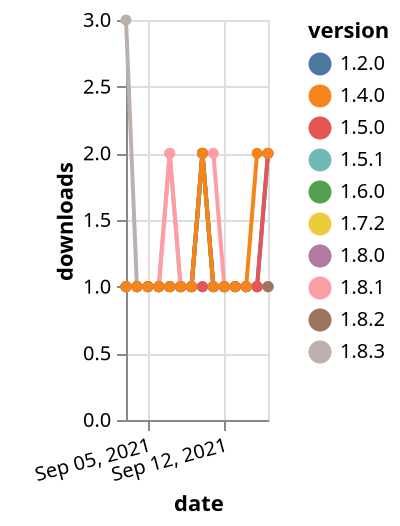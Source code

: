 {"$schema": "https://vega.github.io/schema/vega-lite/v5.json", "description": "A simple bar chart with embedded data.", "data": {"values": [{"date": "2021-09-03", "total": 135, "delta": 1, "version": "1.6.0"}, {"date": "2021-09-04", "total": 136, "delta": 1, "version": "1.6.0"}, {"date": "2021-09-05", "total": 137, "delta": 1, "version": "1.6.0"}, {"date": "2021-09-06", "total": 138, "delta": 1, "version": "1.6.0"}, {"date": "2021-09-07", "total": 139, "delta": 1, "version": "1.6.0"}, {"date": "2021-09-08", "total": 140, "delta": 1, "version": "1.6.0"}, {"date": "2021-09-09", "total": 141, "delta": 1, "version": "1.6.0"}, {"date": "2021-09-10", "total": 143, "delta": 2, "version": "1.6.0"}, {"date": "2021-09-11", "total": 144, "delta": 1, "version": "1.6.0"}, {"date": "2021-09-12", "total": 145, "delta": 1, "version": "1.6.0"}, {"date": "2021-09-13", "total": 146, "delta": 1, "version": "1.6.0"}, {"date": "2021-09-14", "total": 147, "delta": 1, "version": "1.6.0"}, {"date": "2021-09-15", "total": 148, "delta": 1, "version": "1.6.0"}, {"date": "2021-09-16", "total": 149, "delta": 1, "version": "1.6.0"}, {"date": "2021-09-03", "total": 133, "delta": 1, "version": "1.8.0"}, {"date": "2021-09-04", "total": 134, "delta": 1, "version": "1.8.0"}, {"date": "2021-09-05", "total": 135, "delta": 1, "version": "1.8.0"}, {"date": "2021-09-06", "total": 136, "delta": 1, "version": "1.8.0"}, {"date": "2021-09-07", "total": 137, "delta": 1, "version": "1.8.0"}, {"date": "2021-09-08", "total": 138, "delta": 1, "version": "1.8.0"}, {"date": "2021-09-09", "total": 139, "delta": 1, "version": "1.8.0"}, {"date": "2021-09-10", "total": 140, "delta": 1, "version": "1.8.0"}, {"date": "2021-09-11", "total": 141, "delta": 1, "version": "1.8.0"}, {"date": "2021-09-12", "total": 142, "delta": 1, "version": "1.8.0"}, {"date": "2021-09-13", "total": 143, "delta": 1, "version": "1.8.0"}, {"date": "2021-09-14", "total": 144, "delta": 1, "version": "1.8.0"}, {"date": "2021-09-15", "total": 145, "delta": 1, "version": "1.8.0"}, {"date": "2021-09-16", "total": 146, "delta": 1, "version": "1.8.0"}, {"date": "2021-09-03", "total": 137, "delta": 1, "version": "1.5.1"}, {"date": "2021-09-04", "total": 138, "delta": 1, "version": "1.5.1"}, {"date": "2021-09-05", "total": 139, "delta": 1, "version": "1.5.1"}, {"date": "2021-09-06", "total": 140, "delta": 1, "version": "1.5.1"}, {"date": "2021-09-07", "total": 141, "delta": 1, "version": "1.5.1"}, {"date": "2021-09-08", "total": 142, "delta": 1, "version": "1.5.1"}, {"date": "2021-09-09", "total": 143, "delta": 1, "version": "1.5.1"}, {"date": "2021-09-10", "total": 144, "delta": 1, "version": "1.5.1"}, {"date": "2021-09-11", "total": 145, "delta": 1, "version": "1.5.1"}, {"date": "2021-09-12", "total": 146, "delta": 1, "version": "1.5.1"}, {"date": "2021-09-13", "total": 147, "delta": 1, "version": "1.5.1"}, {"date": "2021-09-14", "total": 148, "delta": 1, "version": "1.5.1"}, {"date": "2021-09-15", "total": 149, "delta": 1, "version": "1.5.1"}, {"date": "2021-09-16", "total": 150, "delta": 1, "version": "1.5.1"}, {"date": "2021-09-03", "total": 76, "delta": 3, "version": "1.8.3"}, {"date": "2021-09-04", "total": 77, "delta": 1, "version": "1.8.3"}, {"date": "2021-09-05", "total": 78, "delta": 1, "version": "1.8.3"}, {"date": "2021-09-06", "total": 79, "delta": 1, "version": "1.8.3"}, {"date": "2021-09-07", "total": 81, "delta": 2, "version": "1.8.3"}, {"date": "2021-09-08", "total": 82, "delta": 1, "version": "1.8.3"}, {"date": "2021-09-09", "total": 83, "delta": 1, "version": "1.8.3"}, {"date": "2021-09-10", "total": 85, "delta": 2, "version": "1.8.3"}, {"date": "2021-09-11", "total": 86, "delta": 1, "version": "1.8.3"}, {"date": "2021-09-12", "total": 87, "delta": 1, "version": "1.8.3"}, {"date": "2021-09-13", "total": 88, "delta": 1, "version": "1.8.3"}, {"date": "2021-09-14", "total": 89, "delta": 1, "version": "1.8.3"}, {"date": "2021-09-15", "total": 90, "delta": 1, "version": "1.8.3"}, {"date": "2021-09-16", "total": 91, "delta": 1, "version": "1.8.3"}, {"date": "2021-09-03", "total": 139, "delta": 1, "version": "1.7.2"}, {"date": "2021-09-04", "total": 140, "delta": 1, "version": "1.7.2"}, {"date": "2021-09-05", "total": 141, "delta": 1, "version": "1.7.2"}, {"date": "2021-09-06", "total": 142, "delta": 1, "version": "1.7.2"}, {"date": "2021-09-07", "total": 143, "delta": 1, "version": "1.7.2"}, {"date": "2021-09-08", "total": 144, "delta": 1, "version": "1.7.2"}, {"date": "2021-09-09", "total": 145, "delta": 1, "version": "1.7.2"}, {"date": "2021-09-10", "total": 147, "delta": 2, "version": "1.7.2"}, {"date": "2021-09-11", "total": 148, "delta": 1, "version": "1.7.2"}, {"date": "2021-09-12", "total": 149, "delta": 1, "version": "1.7.2"}, {"date": "2021-09-13", "total": 150, "delta": 1, "version": "1.7.2"}, {"date": "2021-09-14", "total": 151, "delta": 1, "version": "1.7.2"}, {"date": "2021-09-15", "total": 152, "delta": 1, "version": "1.7.2"}, {"date": "2021-09-16", "total": 153, "delta": 1, "version": "1.7.2"}, {"date": "2021-09-03", "total": 123, "delta": 1, "version": "1.8.1"}, {"date": "2021-09-04", "total": 124, "delta": 1, "version": "1.8.1"}, {"date": "2021-09-05", "total": 125, "delta": 1, "version": "1.8.1"}, {"date": "2021-09-06", "total": 126, "delta": 1, "version": "1.8.1"}, {"date": "2021-09-07", "total": 128, "delta": 2, "version": "1.8.1"}, {"date": "2021-09-08", "total": 129, "delta": 1, "version": "1.8.1"}, {"date": "2021-09-09", "total": 130, "delta": 1, "version": "1.8.1"}, {"date": "2021-09-10", "total": 132, "delta": 2, "version": "1.8.1"}, {"date": "2021-09-11", "total": 134, "delta": 2, "version": "1.8.1"}, {"date": "2021-09-12", "total": 135, "delta": 1, "version": "1.8.1"}, {"date": "2021-09-13", "total": 136, "delta": 1, "version": "1.8.1"}, {"date": "2021-09-14", "total": 137, "delta": 1, "version": "1.8.1"}, {"date": "2021-09-15", "total": 138, "delta": 1, "version": "1.8.1"}, {"date": "2021-09-16", "total": 139, "delta": 1, "version": "1.8.1"}, {"date": "2021-09-03", "total": 229, "delta": 1, "version": "1.2.0"}, {"date": "2021-09-04", "total": 230, "delta": 1, "version": "1.2.0"}, {"date": "2021-09-05", "total": 231, "delta": 1, "version": "1.2.0"}, {"date": "2021-09-06", "total": 232, "delta": 1, "version": "1.2.0"}, {"date": "2021-09-07", "total": 233, "delta": 1, "version": "1.2.0"}, {"date": "2021-09-08", "total": 234, "delta": 1, "version": "1.2.0"}, {"date": "2021-09-09", "total": 235, "delta": 1, "version": "1.2.0"}, {"date": "2021-09-10", "total": 237, "delta": 2, "version": "1.2.0"}, {"date": "2021-09-11", "total": 238, "delta": 1, "version": "1.2.0"}, {"date": "2021-09-12", "total": 239, "delta": 1, "version": "1.2.0"}, {"date": "2021-09-13", "total": 240, "delta": 1, "version": "1.2.0"}, {"date": "2021-09-14", "total": 241, "delta": 1, "version": "1.2.0"}, {"date": "2021-09-15", "total": 242, "delta": 1, "version": "1.2.0"}, {"date": "2021-09-16", "total": 244, "delta": 2, "version": "1.2.0"}, {"date": "2021-09-03", "total": 130, "delta": 1, "version": "1.8.2"}, {"date": "2021-09-04", "total": 131, "delta": 1, "version": "1.8.2"}, {"date": "2021-09-05", "total": 132, "delta": 1, "version": "1.8.2"}, {"date": "2021-09-06", "total": 133, "delta": 1, "version": "1.8.2"}, {"date": "2021-09-07", "total": 134, "delta": 1, "version": "1.8.2"}, {"date": "2021-09-08", "total": 135, "delta": 1, "version": "1.8.2"}, {"date": "2021-09-09", "total": 136, "delta": 1, "version": "1.8.2"}, {"date": "2021-09-10", "total": 138, "delta": 2, "version": "1.8.2"}, {"date": "2021-09-11", "total": 139, "delta": 1, "version": "1.8.2"}, {"date": "2021-09-12", "total": 140, "delta": 1, "version": "1.8.2"}, {"date": "2021-09-13", "total": 141, "delta": 1, "version": "1.8.2"}, {"date": "2021-09-14", "total": 142, "delta": 1, "version": "1.8.2"}, {"date": "2021-09-15", "total": 143, "delta": 1, "version": "1.8.2"}, {"date": "2021-09-16", "total": 144, "delta": 1, "version": "1.8.2"}, {"date": "2021-09-03", "total": 171, "delta": 1, "version": "1.5.0"}, {"date": "2021-09-04", "total": 172, "delta": 1, "version": "1.5.0"}, {"date": "2021-09-05", "total": 173, "delta": 1, "version": "1.5.0"}, {"date": "2021-09-06", "total": 174, "delta": 1, "version": "1.5.0"}, {"date": "2021-09-07", "total": 175, "delta": 1, "version": "1.5.0"}, {"date": "2021-09-08", "total": 176, "delta": 1, "version": "1.5.0"}, {"date": "2021-09-09", "total": 177, "delta": 1, "version": "1.5.0"}, {"date": "2021-09-10", "total": 178, "delta": 1, "version": "1.5.0"}, {"date": "2021-09-11", "total": 179, "delta": 1, "version": "1.5.0"}, {"date": "2021-09-12", "total": 180, "delta": 1, "version": "1.5.0"}, {"date": "2021-09-13", "total": 181, "delta": 1, "version": "1.5.0"}, {"date": "2021-09-14", "total": 182, "delta": 1, "version": "1.5.0"}, {"date": "2021-09-15", "total": 183, "delta": 1, "version": "1.5.0"}, {"date": "2021-09-16", "total": 185, "delta": 2, "version": "1.5.0"}, {"date": "2021-09-03", "total": 255, "delta": 1, "version": "1.4.0"}, {"date": "2021-09-04", "total": 256, "delta": 1, "version": "1.4.0"}, {"date": "2021-09-05", "total": 257, "delta": 1, "version": "1.4.0"}, {"date": "2021-09-06", "total": 258, "delta": 1, "version": "1.4.0"}, {"date": "2021-09-07", "total": 259, "delta": 1, "version": "1.4.0"}, {"date": "2021-09-08", "total": 260, "delta": 1, "version": "1.4.0"}, {"date": "2021-09-09", "total": 261, "delta": 1, "version": "1.4.0"}, {"date": "2021-09-10", "total": 263, "delta": 2, "version": "1.4.0"}, {"date": "2021-09-11", "total": 264, "delta": 1, "version": "1.4.0"}, {"date": "2021-09-12", "total": 265, "delta": 1, "version": "1.4.0"}, {"date": "2021-09-13", "total": 266, "delta": 1, "version": "1.4.0"}, {"date": "2021-09-14", "total": 267, "delta": 1, "version": "1.4.0"}, {"date": "2021-09-15", "total": 269, "delta": 2, "version": "1.4.0"}, {"date": "2021-09-16", "total": 271, "delta": 2, "version": "1.4.0"}]}, "width": "container", "mark": {"type": "line", "point": {"filled": true}}, "encoding": {"x": {"field": "date", "type": "temporal", "timeUnit": "yearmonthdate", "title": "date", "axis": {"labelAngle": -15}}, "y": {"field": "delta", "type": "quantitative", "title": "downloads"}, "color": {"field": "version", "type": "nominal"}, "tooltip": {"field": "delta"}}}